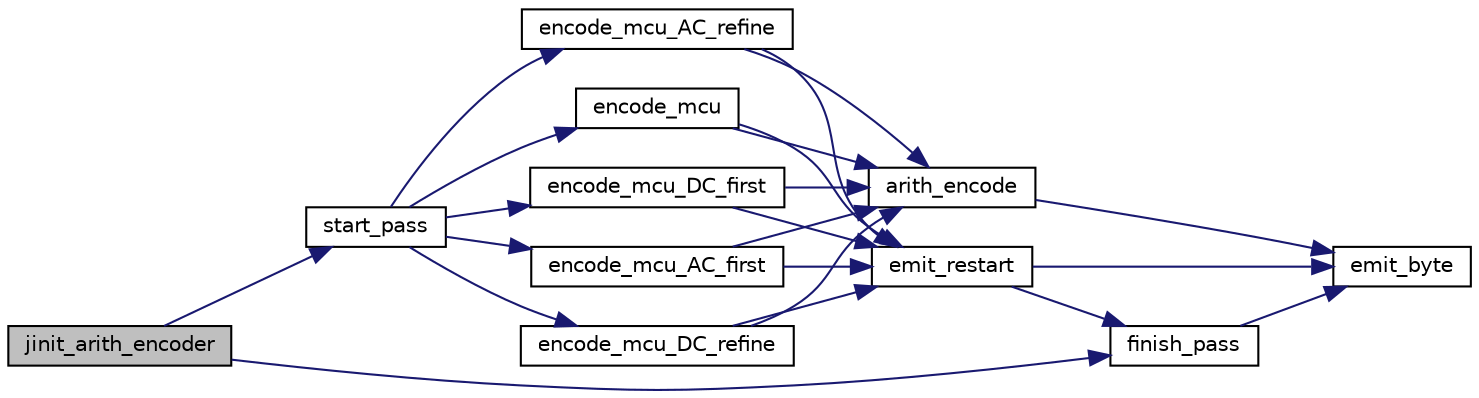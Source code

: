 digraph "jinit_arith_encoder"
{
 // LATEX_PDF_SIZE
  bgcolor="transparent";
  edge [fontname="Helvetica",fontsize="10",labelfontname="Helvetica",labelfontsize="10"];
  node [fontname="Helvetica",fontsize="10",shape=record];
  rankdir="LR";
  Node111 [label="jinit_arith_encoder",height=0.2,width=0.4,color="black", fillcolor="grey75", style="filled", fontcolor="black",tooltip=" "];
  Node111 -> Node112 [color="midnightblue",fontsize="10",style="solid"];
  Node112 [label="start_pass",height=0.2,width=0.4,color="black",URL="$jcarith_8c.html#aa75d656ee648c5420caffe4714d822c8",tooltip=" "];
  Node112 -> Node113 [color="midnightblue",fontsize="10",style="solid"];
  Node113 [label="encode_mcu_DC_first",height=0.2,width=0.4,color="black",URL="$jcarith_8c.html#a2303fadff5a0fb6bdaa06eb03131d87e",tooltip=" "];
  Node113 -> Node114 [color="midnightblue",fontsize="10",style="solid"];
  Node114 [label="emit_restart",height=0.2,width=0.4,color="black",URL="$jcarith_8c.html#a02f7843fcfd54f5ce377bd8058dc084d",tooltip=" "];
  Node114 -> Node115 [color="midnightblue",fontsize="10",style="solid"];
  Node115 [label="finish_pass",height=0.2,width=0.4,color="black",URL="$jcarith_8c.html#a3098c13232c4cb8675f1f35a80aa5944",tooltip=" "];
  Node115 -> Node116 [color="midnightblue",fontsize="10",style="solid"];
  Node116 [label="emit_byte",height=0.2,width=0.4,color="black",URL="$jcarith_8c.html#ad249512cd18c00414c548a977a75a8f1",tooltip=" "];
  Node114 -> Node116 [color="midnightblue",fontsize="10",style="solid"];
  Node113 -> Node117 [color="midnightblue",fontsize="10",style="solid"];
  Node117 [label="arith_encode",height=0.2,width=0.4,color="black",URL="$jcarith_8c.html#af430a9c45f5f8022b6e57ce3feecbbb4",tooltip=" "];
  Node117 -> Node116 [color="midnightblue",fontsize="10",style="solid"];
  Node112 -> Node118 [color="midnightblue",fontsize="10",style="solid"];
  Node118 [label="encode_mcu_AC_first",height=0.2,width=0.4,color="black",URL="$jcarith_8c.html#a16f93bf9ad174d1e43f92a6844ba56f5",tooltip=" "];
  Node118 -> Node114 [color="midnightblue",fontsize="10",style="solid"];
  Node118 -> Node117 [color="midnightblue",fontsize="10",style="solid"];
  Node112 -> Node119 [color="midnightblue",fontsize="10",style="solid"];
  Node119 [label="encode_mcu_DC_refine",height=0.2,width=0.4,color="black",URL="$jcarith_8c.html#a668250087105455338e97ba0f612c700",tooltip=" "];
  Node119 -> Node114 [color="midnightblue",fontsize="10",style="solid"];
  Node119 -> Node117 [color="midnightblue",fontsize="10",style="solid"];
  Node112 -> Node120 [color="midnightblue",fontsize="10",style="solid"];
  Node120 [label="encode_mcu_AC_refine",height=0.2,width=0.4,color="black",URL="$jcarith_8c.html#af22cdbc60163714d02c04ed18d0fcc75",tooltip=" "];
  Node120 -> Node114 [color="midnightblue",fontsize="10",style="solid"];
  Node120 -> Node117 [color="midnightblue",fontsize="10",style="solid"];
  Node112 -> Node121 [color="midnightblue",fontsize="10",style="solid"];
  Node121 [label="encode_mcu",height=0.2,width=0.4,color="black",URL="$jcarith_8c.html#a72e97499e846635676b53db9977b4a5a",tooltip=" "];
  Node121 -> Node114 [color="midnightblue",fontsize="10",style="solid"];
  Node121 -> Node117 [color="midnightblue",fontsize="10",style="solid"];
  Node111 -> Node115 [color="midnightblue",fontsize="10",style="solid"];
}
